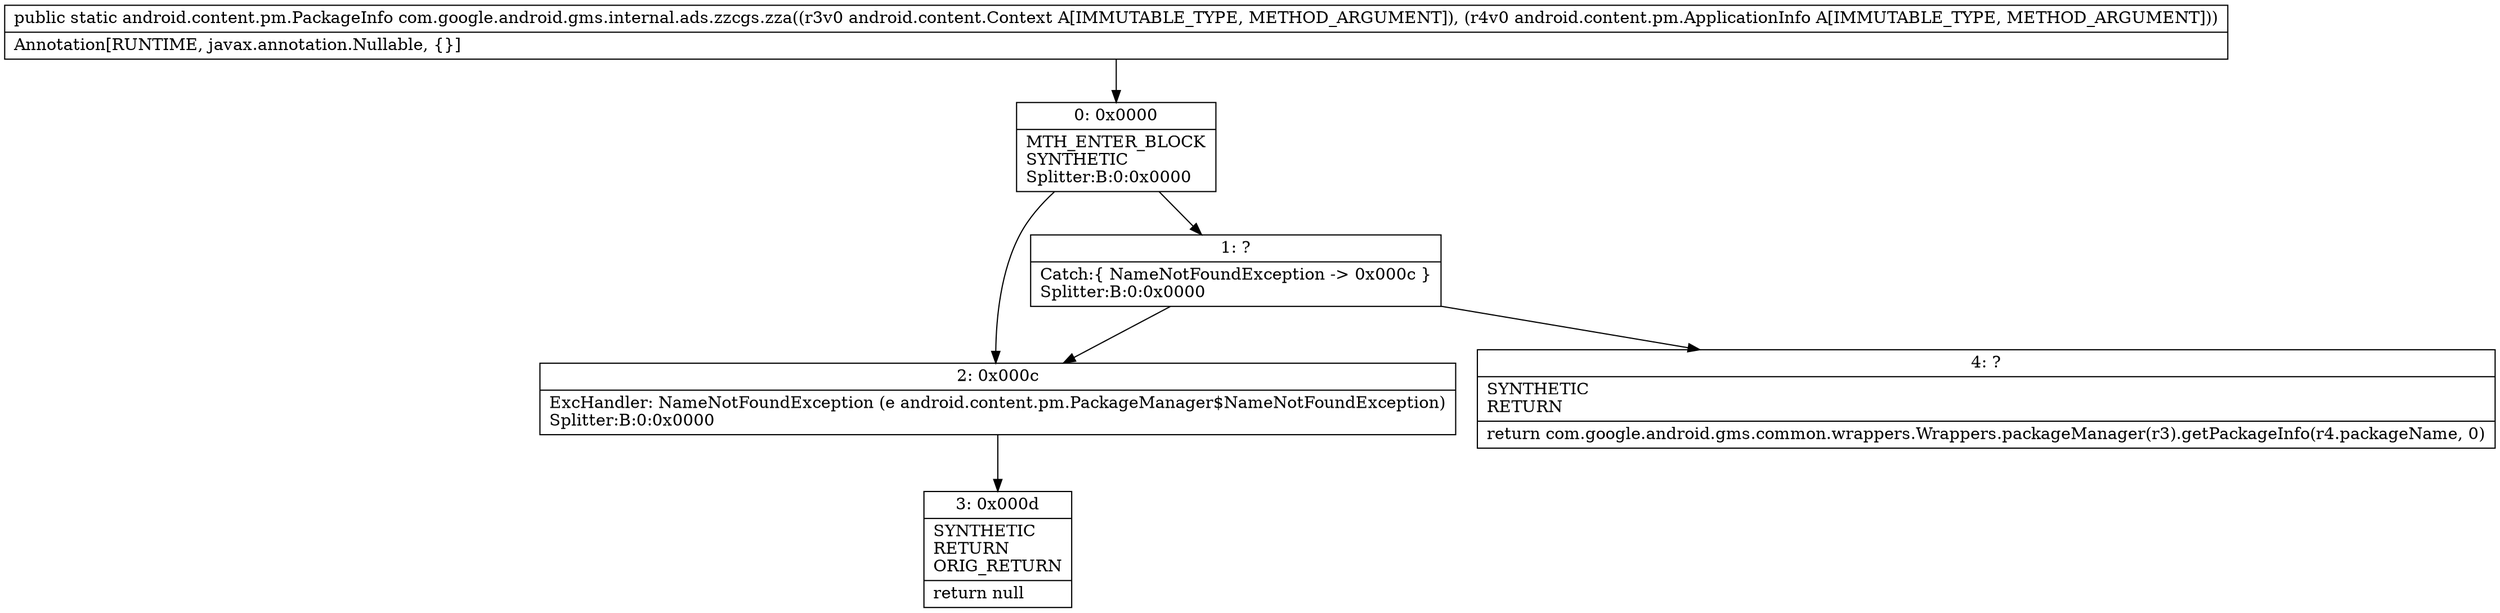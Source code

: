 digraph "CFG forcom.google.android.gms.internal.ads.zzcgs.zza(Landroid\/content\/Context;Landroid\/content\/pm\/ApplicationInfo;)Landroid\/content\/pm\/PackageInfo;" {
Node_0 [shape=record,label="{0\:\ 0x0000|MTH_ENTER_BLOCK\lSYNTHETIC\lSplitter:B:0:0x0000\l}"];
Node_1 [shape=record,label="{1\:\ ?|Catch:\{ NameNotFoundException \-\> 0x000c \}\lSplitter:B:0:0x0000\l}"];
Node_2 [shape=record,label="{2\:\ 0x000c|ExcHandler: NameNotFoundException (e android.content.pm.PackageManager$NameNotFoundException)\lSplitter:B:0:0x0000\l}"];
Node_3 [shape=record,label="{3\:\ 0x000d|SYNTHETIC\lRETURN\lORIG_RETURN\l|return null\l}"];
Node_4 [shape=record,label="{4\:\ ?|SYNTHETIC\lRETURN\l|return com.google.android.gms.common.wrappers.Wrappers.packageManager(r3).getPackageInfo(r4.packageName, 0)\l}"];
MethodNode[shape=record,label="{public static android.content.pm.PackageInfo com.google.android.gms.internal.ads.zzcgs.zza((r3v0 android.content.Context A[IMMUTABLE_TYPE, METHOD_ARGUMENT]), (r4v0 android.content.pm.ApplicationInfo A[IMMUTABLE_TYPE, METHOD_ARGUMENT]))  | Annotation[RUNTIME, javax.annotation.Nullable, \{\}]\l}"];
MethodNode -> Node_0;
Node_0 -> Node_1;
Node_0 -> Node_2;
Node_1 -> Node_2;
Node_1 -> Node_4;
Node_2 -> Node_3;
}

